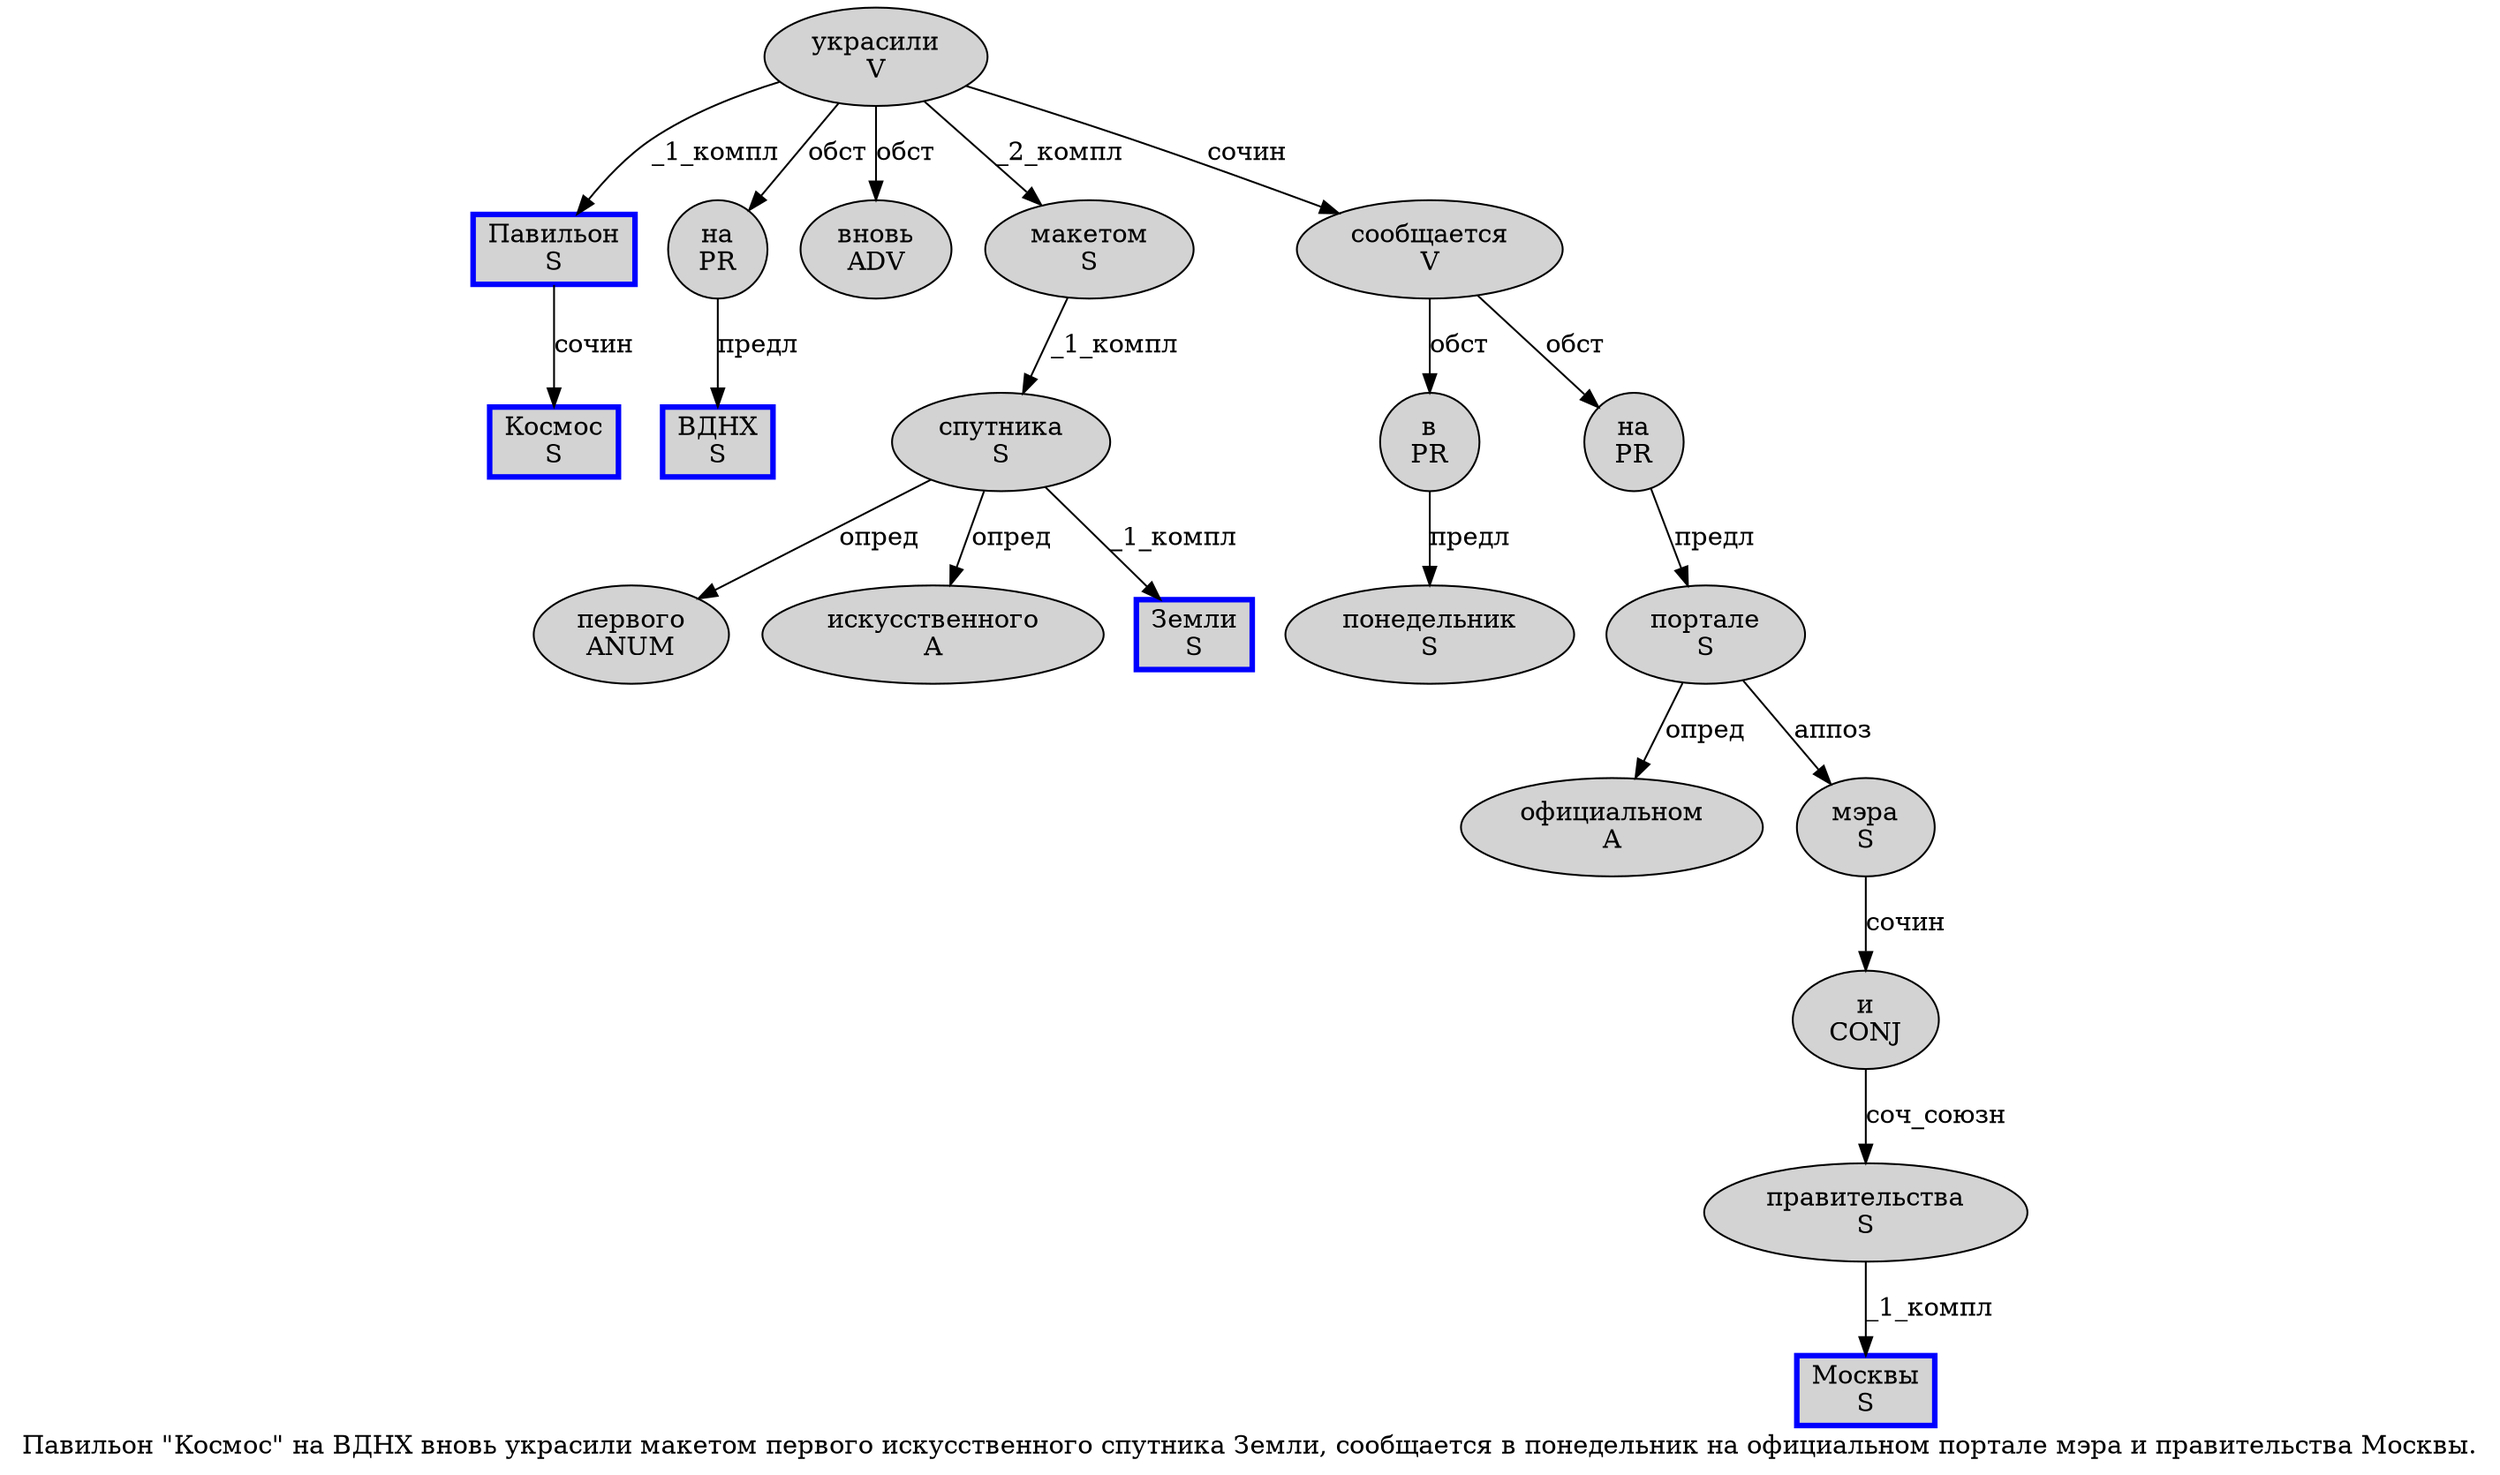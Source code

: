 digraph SENTENCE_682 {
	graph [label="Павильон \"Космос\" на ВДНХ вновь украсили макетом первого искусственного спутника Земли, сообщается в понедельник на официальном портале мэра и правительства Москвы."]
	node [style=filled]
		0 [label="Павильон
S" color=blue fillcolor=lightgray penwidth=3 shape=box]
		2 [label="Космос
S" color=blue fillcolor=lightgray penwidth=3 shape=box]
		4 [label="на
PR" color="" fillcolor=lightgray penwidth=1 shape=ellipse]
		5 [label="ВДНХ
S" color=blue fillcolor=lightgray penwidth=3 shape=box]
		6 [label="вновь
ADV" color="" fillcolor=lightgray penwidth=1 shape=ellipse]
		7 [label="украсили
V" color="" fillcolor=lightgray penwidth=1 shape=ellipse]
		8 [label="макетом
S" color="" fillcolor=lightgray penwidth=1 shape=ellipse]
		9 [label="первого
ANUM" color="" fillcolor=lightgray penwidth=1 shape=ellipse]
		10 [label="искусственного
A" color="" fillcolor=lightgray penwidth=1 shape=ellipse]
		11 [label="спутника
S" color="" fillcolor=lightgray penwidth=1 shape=ellipse]
		12 [label="Земли
S" color=blue fillcolor=lightgray penwidth=3 shape=box]
		14 [label="сообщается
V" color="" fillcolor=lightgray penwidth=1 shape=ellipse]
		15 [label="в
PR" color="" fillcolor=lightgray penwidth=1 shape=ellipse]
		16 [label="понедельник
S" color="" fillcolor=lightgray penwidth=1 shape=ellipse]
		17 [label="на
PR" color="" fillcolor=lightgray penwidth=1 shape=ellipse]
		18 [label="официальном
A" color="" fillcolor=lightgray penwidth=1 shape=ellipse]
		19 [label="портале
S" color="" fillcolor=lightgray penwidth=1 shape=ellipse]
		20 [label="мэра
S" color="" fillcolor=lightgray penwidth=1 shape=ellipse]
		21 [label="и
CONJ" color="" fillcolor=lightgray penwidth=1 shape=ellipse]
		22 [label="правительства
S" color="" fillcolor=lightgray penwidth=1 shape=ellipse]
		23 [label="Москвы
S" color=blue fillcolor=lightgray penwidth=3 shape=box]
			7 -> 0 [label="_1_компл"]
			7 -> 4 [label="обст"]
			7 -> 6 [label="обст"]
			7 -> 8 [label="_2_компл"]
			7 -> 14 [label="сочин"]
			15 -> 16 [label="предл"]
			11 -> 9 [label="опред"]
			11 -> 10 [label="опред"]
			11 -> 12 [label="_1_компл"]
			0 -> 2 [label="сочин"]
			21 -> 22 [label="соч_союзн"]
			8 -> 11 [label="_1_компл"]
			4 -> 5 [label="предл"]
			22 -> 23 [label="_1_компл"]
			14 -> 15 [label="обст"]
			14 -> 17 [label="обст"]
			19 -> 18 [label="опред"]
			19 -> 20 [label="аппоз"]
			20 -> 21 [label="сочин"]
			17 -> 19 [label="предл"]
}